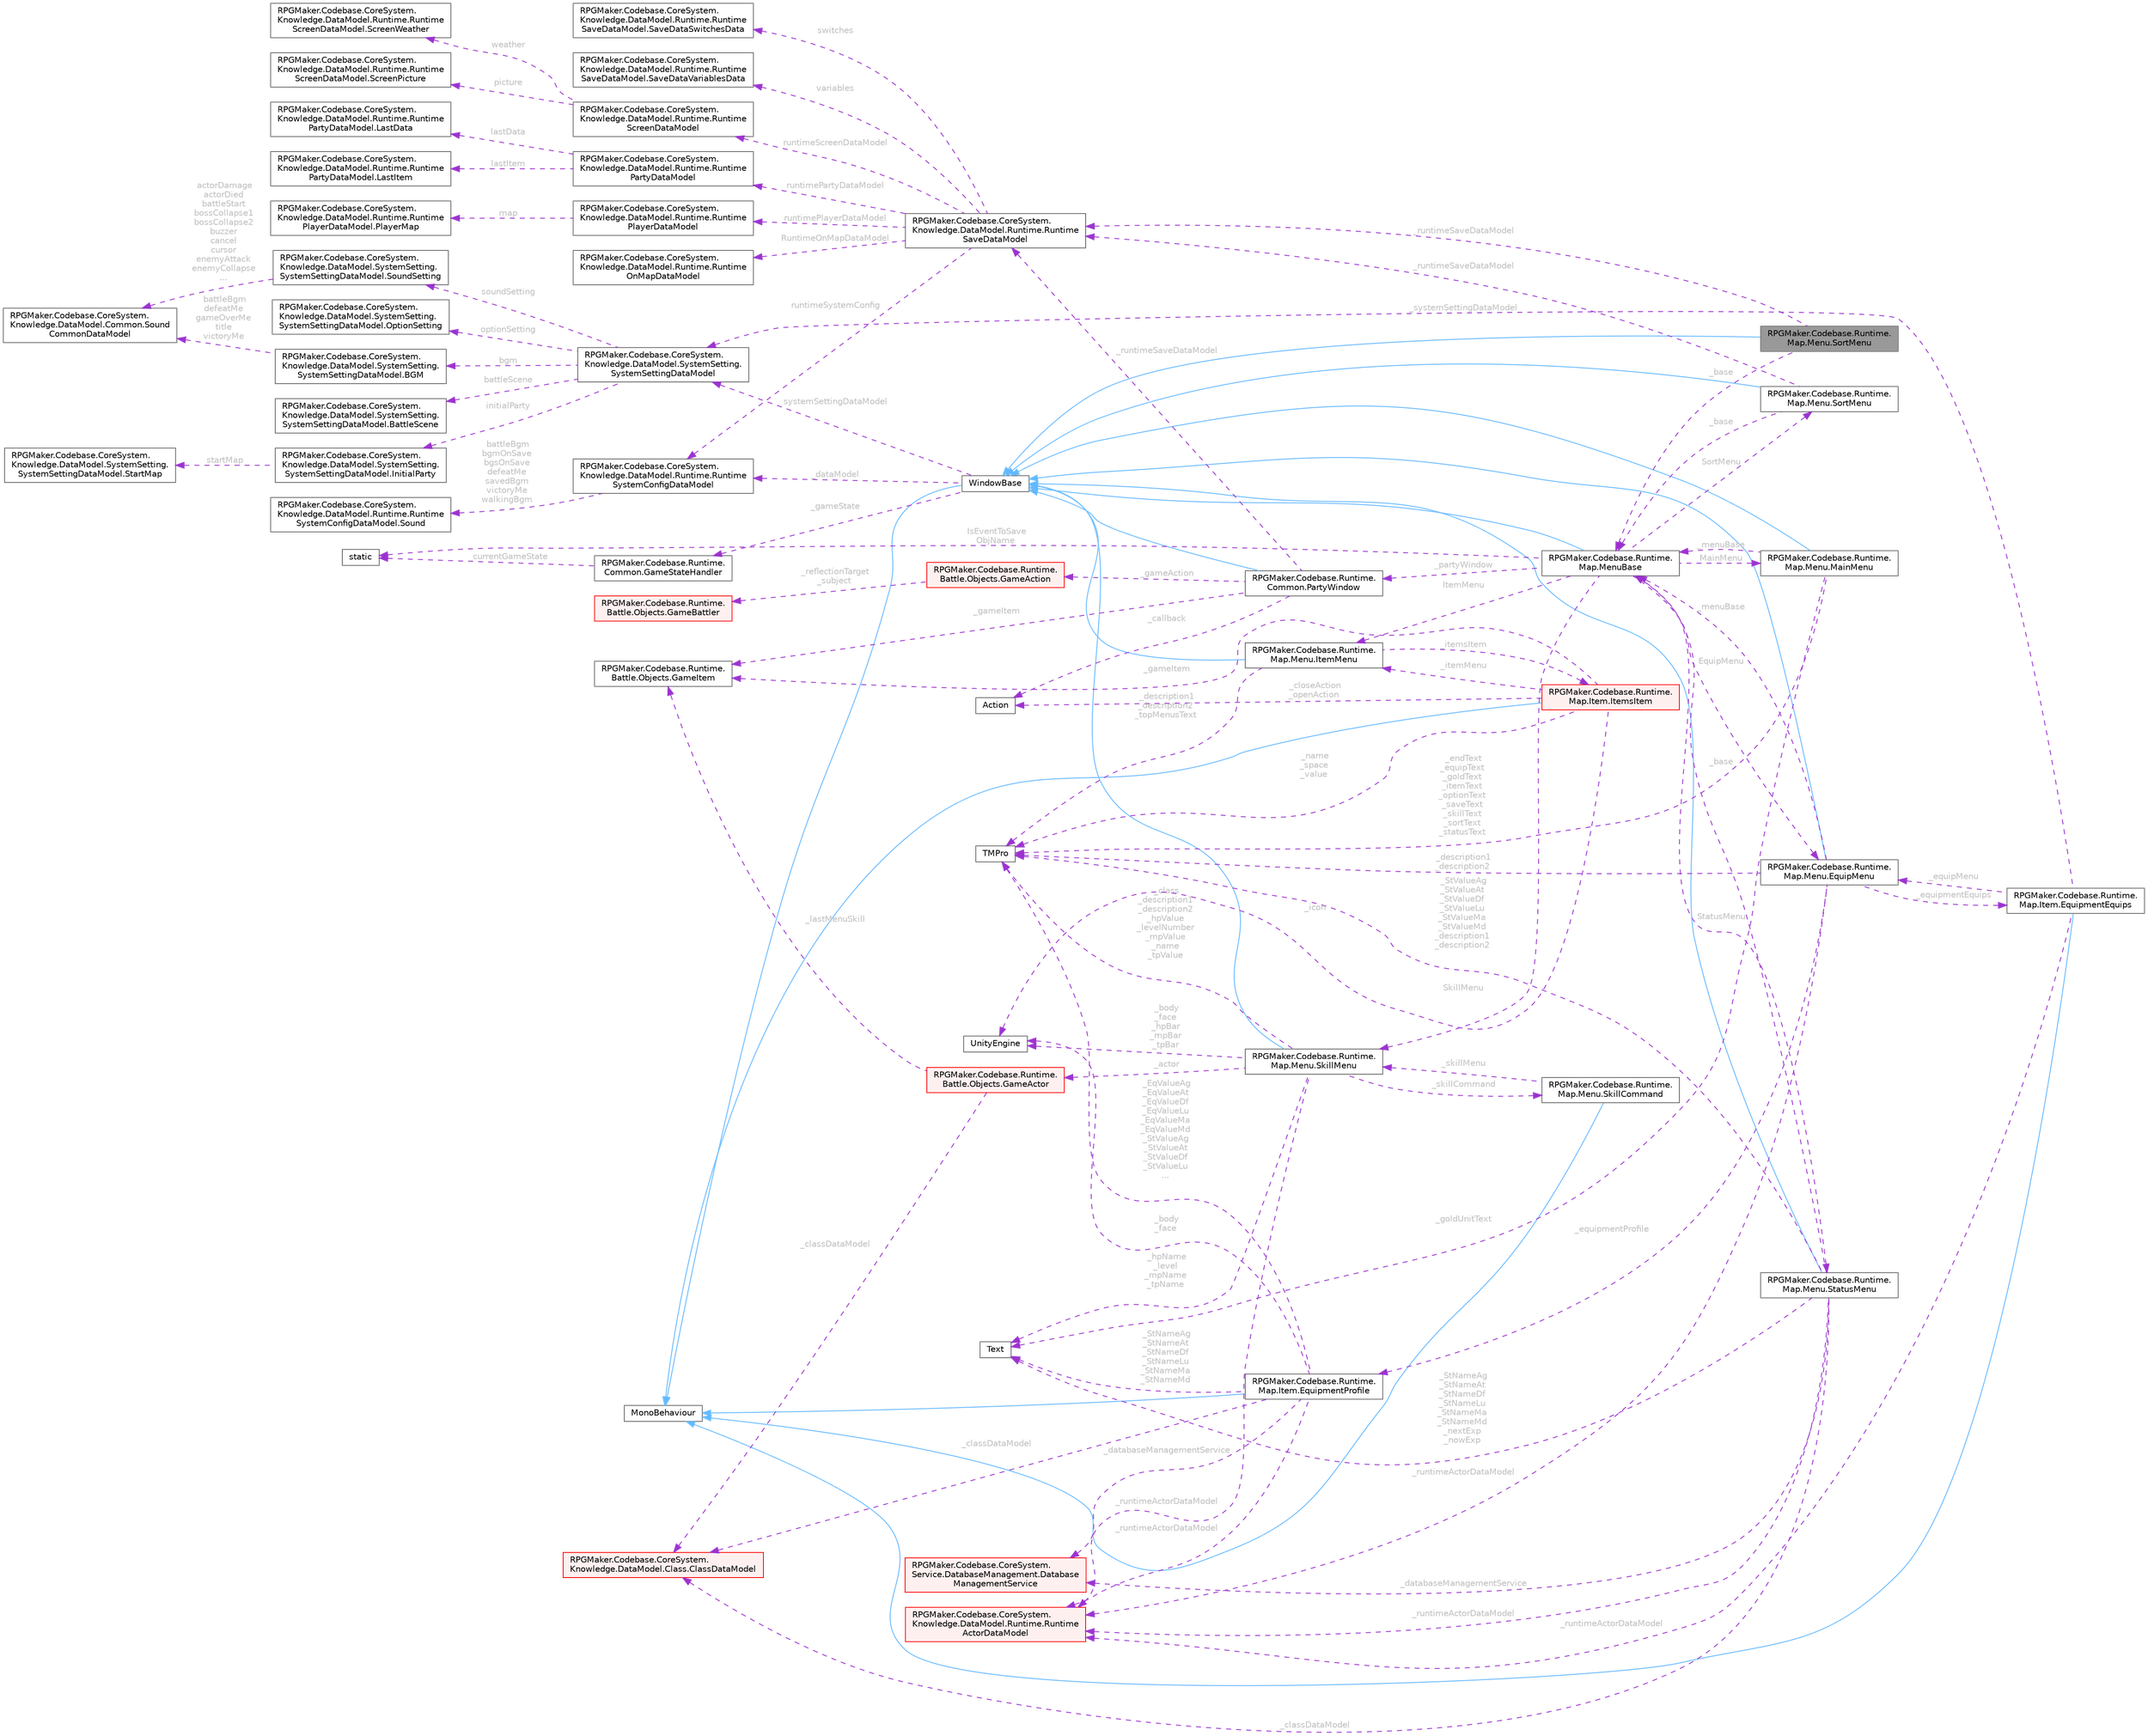 digraph "RPGMaker.Codebase.Runtime.Map.Menu.SortMenu"
{
 // LATEX_PDF_SIZE
  bgcolor="transparent";
  edge [fontname=Helvetica,fontsize=10,labelfontname=Helvetica,labelfontsize=10];
  node [fontname=Helvetica,fontsize=10,shape=box,height=0.2,width=0.4];
  rankdir="LR";
  Node1 [id="Node000001",label="RPGMaker.Codebase.Runtime.\lMap.Menu.SortMenu",height=0.2,width=0.4,color="gray40", fillcolor="grey60", style="filled", fontcolor="black",tooltip="😁 ソート・メニュー"];
  Node2 -> Node1 [id="edge1_Node000001_Node000002",dir="back",color="steelblue1",style="solid",tooltip=" "];
  Node2 [id="Node000002",label="WindowBase",height=0.2,width=0.4,color="gray40", fillcolor="white", style="filled",URL="$d4/d52/class_r_p_g_maker_1_1_codebase_1_1_runtime_1_1_common_1_1_window_base.html",tooltip="😁 ウィンドウ・ベース"];
  Node3 -> Node2 [id="edge2_Node000002_Node000003",dir="back",color="steelblue1",style="solid",tooltip=" "];
  Node3 [id="Node000003",label="MonoBehaviour",height=0.2,width=0.4,color="gray40", fillcolor="white", style="filled",tooltip=" "];
  Node4 -> Node2 [id="edge3_Node000002_Node000004",dir="back",color="darkorchid3",style="dashed",tooltip=" ",label=" _gameState",fontcolor="grey" ];
  Node4 [id="Node000004",label="RPGMaker.Codebase.Runtime.\lCommon.GameStateHandler",height=0.2,width=0.4,color="gray40", fillcolor="white", style="filled",URL="$de/d2c/class_r_p_g_maker_1_1_codebase_1_1_runtime_1_1_common_1_1_game_state_handler.html",tooltip="😁 ゲーム実行中の、ゲームの状態を保持するクラス"];
  Node5 -> Node4 [id="edge4_Node000004_Node000005",dir="back",color="darkorchid3",style="dashed",tooltip=" ",label=" _currentGameState",fontcolor="grey" ];
  Node5 [id="Node000005",label="static",height=0.2,width=0.4,color="gray40", fillcolor="white", style="filled",tooltip=" "];
  Node6 -> Node2 [id="edge5_Node000002_Node000006",dir="back",color="darkorchid3",style="dashed",tooltip=" ",label=" systemSettingDataModel",fontcolor="grey" ];
  Node6 [id="Node000006",label="RPGMaker.Codebase.CoreSystem.\lKnowledge.DataModel.SystemSetting.\lSystemSettingDataModel",height=0.2,width=0.4,color="gray40", fillcolor="white", style="filled",URL="$d0/dd2/class_r_p_g_maker_1_1_codebase_1_1_core_system_1_1_knowledge_1_1_data_model_1_1_system_setting_1_1_system_setting_data_model.html",tooltip="😁 システム設定データ・モデル"];
  Node7 -> Node6 [id="edge6_Node000006_Node000007",dir="back",color="darkorchid3",style="dashed",tooltip=" ",label=" battleScene",fontcolor="grey" ];
  Node7 [id="Node000007",label="RPGMaker.Codebase.CoreSystem.\lKnowledge.DataModel.SystemSetting.\lSystemSettingDataModel.BattleScene",height=0.2,width=0.4,color="gray40", fillcolor="white", style="filled",URL="$df/d0c/class_r_p_g_maker_1_1_codebase_1_1_core_system_1_1_knowledge_1_1_data_model_1_1_system_setting_17ce0ed53697912195b01e8a552e37932.html",tooltip="😁 戦闘シーン"];
  Node8 -> Node6 [id="edge7_Node000006_Node000008",dir="back",color="darkorchid3",style="dashed",tooltip=" ",label=" bgm",fontcolor="grey" ];
  Node8 [id="Node000008",label="RPGMaker.Codebase.CoreSystem.\lKnowledge.DataModel.SystemSetting.\lSystemSettingDataModel.BGM",height=0.2,width=0.4,color="gray40", fillcolor="white", style="filled",URL="$d8/d7d/class_r_p_g_maker_1_1_codebase_1_1_core_system_1_1_knowledge_1_1_data_model_1_1_system_setting_13c37c0ac7a3e126c1b06c1462a6db3a9.html",tooltip="😁 背景音楽"];
  Node9 -> Node8 [id="edge8_Node000008_Node000009",dir="back",color="darkorchid3",style="dashed",tooltip=" ",label=" battleBgm\ndefeatMe\ngameOverMe\ntitle\nvictoryMe",fontcolor="grey" ];
  Node9 [id="Node000009",label="RPGMaker.Codebase.CoreSystem.\lKnowledge.DataModel.Common.Sound\lCommonDataModel",height=0.2,width=0.4,color="gray40", fillcolor="white", style="filled",URL="$df/dcd/class_r_p_g_maker_1_1_codebase_1_1_core_system_1_1_knowledge_1_1_data_model_1_1_common_1_1_sound_common_data_model.html",tooltip="😁 音共通データ・モデル"];
  Node10 -> Node6 [id="edge9_Node000006_Node000010",dir="back",color="darkorchid3",style="dashed",tooltip=" ",label=" initialParty",fontcolor="grey" ];
  Node10 [id="Node000010",label="RPGMaker.Codebase.CoreSystem.\lKnowledge.DataModel.SystemSetting.\lSystemSettingDataModel.InitialParty",height=0.2,width=0.4,color="gray40", fillcolor="white", style="filled",URL="$dc/dfb/class_r_p_g_maker_1_1_codebase_1_1_core_system_1_1_knowledge_1_1_data_model_1_1_system_setting_1539107dbc80fc9072f4fd2f8782921fe.html",tooltip="😁 初期パーティー"];
  Node11 -> Node10 [id="edge10_Node000010_Node000011",dir="back",color="darkorchid3",style="dashed",tooltip=" ",label=" startMap",fontcolor="grey" ];
  Node11 [id="Node000011",label="RPGMaker.Codebase.CoreSystem.\lKnowledge.DataModel.SystemSetting.\lSystemSettingDataModel.StartMap",height=0.2,width=0.4,color="gray40", fillcolor="white", style="filled",URL="$dd/d74/class_r_p_g_maker_1_1_codebase_1_1_core_system_1_1_knowledge_1_1_data_model_1_1_system_setting_1783ee6b6efe4675c8c39db7c7a3a93f6.html",tooltip="😁 開始マップ"];
  Node12 -> Node6 [id="edge11_Node000006_Node000012",dir="back",color="darkorchid3",style="dashed",tooltip=" ",label=" optionSetting",fontcolor="grey" ];
  Node12 [id="Node000012",label="RPGMaker.Codebase.CoreSystem.\lKnowledge.DataModel.SystemSetting.\lSystemSettingDataModel.OptionSetting",height=0.2,width=0.4,color="gray40", fillcolor="white", style="filled",URL="$d8/d86/class_r_p_g_maker_1_1_codebase_1_1_core_system_1_1_knowledge_1_1_data_model_1_1_system_setting_10d0bcdd35160aa829ac5668189dd2dd2.html",tooltip="😁 オプション設定"];
  Node13 -> Node6 [id="edge12_Node000006_Node000013",dir="back",color="darkorchid3",style="dashed",tooltip=" ",label=" soundSetting",fontcolor="grey" ];
  Node13 [id="Node000013",label="RPGMaker.Codebase.CoreSystem.\lKnowledge.DataModel.SystemSetting.\lSystemSettingDataModel.SoundSetting",height=0.2,width=0.4,color="gray40", fillcolor="white", style="filled",URL="$d9/d59/class_r_p_g_maker_1_1_codebase_1_1_core_system_1_1_knowledge_1_1_data_model_1_1_system_setting_1fc90e68ad3a4642899cf508b2c75ae0f.html",tooltip="😁 音設定"];
  Node9 -> Node13 [id="edge13_Node000013_Node000009",dir="back",color="darkorchid3",style="dashed",tooltip=" ",label=" actorDamage\nactorDied\nbattleStart\nbossCollapse1\nbossCollapse2\nbuzzer\ncancel\ncursor\nenemyAttack\nenemyCollapse\n...",fontcolor="grey" ];
  Node14 -> Node2 [id="edge14_Node000002_Node000014",dir="back",color="darkorchid3",style="dashed",tooltip=" ",label=" _dataModel",fontcolor="grey" ];
  Node14 [id="Node000014",label="RPGMaker.Codebase.CoreSystem.\lKnowledge.DataModel.Runtime.Runtime\lSystemConfigDataModel",height=0.2,width=0.4,color="gray40", fillcolor="white", style="filled",URL="$dc/d28/class_r_p_g_maker_1_1_codebase_1_1_core_system_1_1_knowledge_1_1_data_model_1_1_runtime_1_1_runtime_system_config_data_model.html",tooltip="😁 実行時システム設定データ・モデル"];
  Node15 -> Node14 [id="edge15_Node000014_Node000015",dir="back",color="darkorchid3",style="dashed",tooltip=" ",label=" battleBgm\nbgmOnSave\nbgsOnSave\ndefeatMe\nsavedBgm\nvictoryMe\nwalkingBgm",fontcolor="grey" ];
  Node15 [id="Node000015",label="RPGMaker.Codebase.CoreSystem.\lKnowledge.DataModel.Runtime.Runtime\lSystemConfigDataModel.Sound",height=0.2,width=0.4,color="gray40", fillcolor="white", style="filled",URL="$de/d30/class_r_p_g_maker_1_1_codebase_1_1_core_system_1_1_knowledge_1_1_data_model_1_1_runtime_1_1_runtc183c944cc34eae5d27229c3eef23a60.html",tooltip="😁 音"];
  Node16 -> Node1 [id="edge16_Node000001_Node000016",dir="back",color="darkorchid3",style="dashed",tooltip=" ",label=" _base",fontcolor="grey" ];
  Node16 [id="Node000016",label="RPGMaker.Codebase.Runtime.\lMap.MenuBase",height=0.2,width=0.4,color="gray40", fillcolor="white", style="filled",URL="$d4/d87/class_r_p_g_maker_1_1_codebase_1_1_runtime_1_1_map_1_1_menu_base.html",tooltip="😁 メニュー・ベース"];
  Node2 -> Node16 [id="edge17_Node000016_Node000002",dir="back",color="steelblue1",style="solid",tooltip=" "];
  Node5 -> Node16 [id="edge18_Node000016_Node000005",dir="back",color="darkorchid3",style="dashed",tooltip=" ",label=" IsEventToSave\nObjName",fontcolor="grey" ];
  Node17 -> Node16 [id="edge19_Node000016_Node000017",dir="back",color="darkorchid3",style="dashed",tooltip=" ",label=" _partyWindow",fontcolor="grey" ];
  Node17 [id="Node000017",label="RPGMaker.Codebase.Runtime.\lCommon.PartyWindow",height=0.2,width=0.4,color="gray40", fillcolor="white", style="filled",URL="$d6/d78/class_r_p_g_maker_1_1_codebase_1_1_runtime_1_1_common_1_1_party_window.html",tooltip="😁 パーティー・ウィンドウ"];
  Node2 -> Node17 [id="edge20_Node000017_Node000002",dir="back",color="steelblue1",style="solid",tooltip=" "];
  Node18 -> Node17 [id="edge21_Node000017_Node000018",dir="back",color="darkorchid3",style="dashed",tooltip=" ",label=" _gameAction",fontcolor="grey" ];
  Node18 [id="Node000018",label="RPGMaker.Codebase.Runtime.\lBattle.Objects.GameAction",height=0.2,width=0.4,color="red", fillcolor="#FFF0F0", style="filled",URL="$db/d00/class_r_p_g_maker_1_1_codebase_1_1_runtime_1_1_battle_1_1_objects_1_1_game_action.html",tooltip="😁 攻撃や防御、スキル・アイテムの使用など、戦闘の行動を記述したクラス Game_Battler の _actions プロパティが持っていて、逆にこちらからは subject() メソッドで Game..."];
  Node19 -> Node18 [id="edge22_Node000018_Node000019",dir="back",color="darkorchid3",style="dashed",tooltip=" ",label=" _reflectionTarget\n_subject",fontcolor="grey" ];
  Node19 [id="Node000019",label="RPGMaker.Codebase.Runtime.\lBattle.Objects.GameBattler",height=0.2,width=0.4,color="red", fillcolor="#FFF0F0", style="filled",URL="$d6/de6/class_r_p_g_maker_1_1_codebase_1_1_runtime_1_1_battle_1_1_objects_1_1_game_battler.html",tooltip="😁 戦闘シーンでのアイコンやアニメーションを含む、バトラーの動作を制御する"];
  Node23 -> Node17 [id="edge23_Node000017_Node000023",dir="back",color="darkorchid3",style="dashed",tooltip=" ",label=" _gameItem",fontcolor="grey" ];
  Node23 [id="Node000023",label="RPGMaker.Codebase.Runtime.\lBattle.Objects.GameItem",height=0.2,width=0.4,color="gray40", fillcolor="white", style="filled",URL="$df/d31/class_r_p_g_maker_1_1_codebase_1_1_runtime_1_1_battle_1_1_objects_1_1_game_item.html",tooltip="😁 アイテム全般とスキルをまとめて扱うクラス"];
  Node24 -> Node17 [id="edge24_Node000017_Node000024",dir="back",color="darkorchid3",style="dashed",tooltip=" ",label=" _runtimeSaveDataModel",fontcolor="grey" ];
  Node24 [id="Node000024",label="RPGMaker.Codebase.CoreSystem.\lKnowledge.DataModel.Runtime.Runtime\lSaveDataModel",height=0.2,width=0.4,color="gray40", fillcolor="white", style="filled",URL="$d9/d20/class_r_p_g_maker_1_1_codebase_1_1_core_system_1_1_knowledge_1_1_data_model_1_1_runtime_1_1_runtime_save_data_model.html",tooltip="😁 実行時セーブ・データ・モデル"];
  Node25 -> Node24 [id="edge25_Node000024_Node000025",dir="back",color="darkorchid3",style="dashed",tooltip=" ",label=" runtimePartyDataModel",fontcolor="grey" ];
  Node25 [id="Node000025",label="RPGMaker.Codebase.CoreSystem.\lKnowledge.DataModel.Runtime.Runtime\lPartyDataModel",height=0.2,width=0.4,color="gray40", fillcolor="white", style="filled",URL="$db/d70/class_r_p_g_maker_1_1_codebase_1_1_core_system_1_1_knowledge_1_1_data_model_1_1_runtime_1_1_runtime_party_data_model.html",tooltip="😁 実行時パーティー・データ・モデル"];
  Node26 -> Node25 [id="edge26_Node000025_Node000026",dir="back",color="darkorchid3",style="dashed",tooltip=" ",label=" lastItem",fontcolor="grey" ];
  Node26 [id="Node000026",label="RPGMaker.Codebase.CoreSystem.\lKnowledge.DataModel.Runtime.Runtime\lPartyDataModel.LastItem",height=0.2,width=0.4,color="gray40", fillcolor="white", style="filled",URL="$d5/d08/class_r_p_g_maker_1_1_codebase_1_1_core_system_1_1_knowledge_1_1_data_model_1_1_runtime_1_1_runtd261ed8b542774ed3481c8aaa3db5d11.html",tooltip="😁 最終アイテム"];
  Node27 -> Node25 [id="edge27_Node000025_Node000027",dir="back",color="darkorchid3",style="dashed",tooltip=" ",label=" lastData",fontcolor="grey" ];
  Node27 [id="Node000027",label="RPGMaker.Codebase.CoreSystem.\lKnowledge.DataModel.Runtime.Runtime\lPartyDataModel.LastData",height=0.2,width=0.4,color="gray40", fillcolor="white", style="filled",URL="$d5/daf/class_r_p_g_maker_1_1_codebase_1_1_core_system_1_1_knowledge_1_1_data_model_1_1_runtime_1_1_runte61fe13a11039c7534d56f759906a82f.html",tooltip="😁 最終データ"];
  Node28 -> Node24 [id="edge28_Node000024_Node000028",dir="back",color="darkorchid3",style="dashed",tooltip=" ",label=" runtimePlayerDataModel",fontcolor="grey" ];
  Node28 [id="Node000028",label="RPGMaker.Codebase.CoreSystem.\lKnowledge.DataModel.Runtime.Runtime\lPlayerDataModel",height=0.2,width=0.4,color="gray40", fillcolor="white", style="filled",URL="$d9/d32/class_r_p_g_maker_1_1_codebase_1_1_core_system_1_1_knowledge_1_1_data_model_1_1_runtime_1_1_runtime_player_data_model.html",tooltip="😁 実行時プレイヤー・データ・モデル"];
  Node29 -> Node28 [id="edge29_Node000028_Node000029",dir="back",color="darkorchid3",style="dashed",tooltip=" ",label=" map",fontcolor="grey" ];
  Node29 [id="Node000029",label="RPGMaker.Codebase.CoreSystem.\lKnowledge.DataModel.Runtime.Runtime\lPlayerDataModel.PlayerMap",height=0.2,width=0.4,color="gray40", fillcolor="white", style="filled",URL="$d7/dff/class_r_p_g_maker_1_1_codebase_1_1_core_system_1_1_knowledge_1_1_data_model_1_1_runtime_1_1_runtba723ec5e2eb50770b1ec1e1ba07bcf4.html",tooltip="😁 プレイヤー・マップ"];
  Node30 -> Node24 [id="edge30_Node000024_Node000030",dir="back",color="darkorchid3",style="dashed",tooltip=" ",label=" RuntimeOnMapDataModel",fontcolor="grey" ];
  Node30 [id="Node000030",label="RPGMaker.Codebase.CoreSystem.\lKnowledge.DataModel.Runtime.Runtime\lOnMapDataModel",height=0.2,width=0.4,color="gray40", fillcolor="white", style="filled",URL="$d2/d91/class_r_p_g_maker_1_1_codebase_1_1_core_system_1_1_knowledge_1_1_data_model_1_1_runtime_1_1_runtime_on_map_data_model.html",tooltip="😁 マップ・データ・モデル上の実行時"];
  Node14 -> Node24 [id="edge31_Node000024_Node000014",dir="back",color="darkorchid3",style="dashed",tooltip=" ",label=" runtimeSystemConfig",fontcolor="grey" ];
  Node31 -> Node24 [id="edge32_Node000024_Node000031",dir="back",color="darkorchid3",style="dashed",tooltip=" ",label=" switches",fontcolor="grey" ];
  Node31 [id="Node000031",label="RPGMaker.Codebase.CoreSystem.\lKnowledge.DataModel.Runtime.Runtime\lSaveDataModel.SaveDataSwitchesData",height=0.2,width=0.4,color="gray40", fillcolor="white", style="filled",URL="$df/dd5/class_r_p_g_maker_1_1_codebase_1_1_core_system_1_1_knowledge_1_1_data_model_1_1_runtime_1_1_runtf47cec548e01226c38a47f8bf2883142.html",tooltip="😁 保存データ切替データ"];
  Node32 -> Node24 [id="edge33_Node000024_Node000032",dir="back",color="darkorchid3",style="dashed",tooltip=" ",label=" variables",fontcolor="grey" ];
  Node32 [id="Node000032",label="RPGMaker.Codebase.CoreSystem.\lKnowledge.DataModel.Runtime.Runtime\lSaveDataModel.SaveDataVariablesData",height=0.2,width=0.4,color="gray40", fillcolor="white", style="filled",URL="$df/de0/class_r_p_g_maker_1_1_codebase_1_1_core_system_1_1_knowledge_1_1_data_model_1_1_runtime_1_1_runt7e1e0208f1ee778be9d571c49b958075.html",tooltip="😁 保存データ変数データ"];
  Node33 -> Node24 [id="edge34_Node000024_Node000033",dir="back",color="darkorchid3",style="dashed",tooltip=" ",label=" runtimeScreenDataModel",fontcolor="grey" ];
  Node33 [id="Node000033",label="RPGMaker.Codebase.CoreSystem.\lKnowledge.DataModel.Runtime.Runtime\lScreenDataModel",height=0.2,width=0.4,color="gray40", fillcolor="white", style="filled",URL="$d7/d99/class_r_p_g_maker_1_1_codebase_1_1_core_system_1_1_knowledge_1_1_data_model_1_1_runtime_1_1_runtime_screen_data_model.html",tooltip="😁 実行時スクリーン・データ・モデル"];
  Node34 -> Node33 [id="edge35_Node000033_Node000034",dir="back",color="darkorchid3",style="dashed",tooltip=" ",label=" picture",fontcolor="grey" ];
  Node34 [id="Node000034",label="RPGMaker.Codebase.CoreSystem.\lKnowledge.DataModel.Runtime.Runtime\lScreenDataModel.ScreenPicture",height=0.2,width=0.4,color="gray40", fillcolor="white", style="filled",URL="$d8/d77/class_r_p_g_maker_1_1_codebase_1_1_core_system_1_1_knowledge_1_1_data_model_1_1_runtime_1_1_runt6f9a440ad52fe0f5d926e5b95a905413.html",tooltip="😁 スクリーン画像"];
  Node35 -> Node33 [id="edge36_Node000033_Node000035",dir="back",color="darkorchid3",style="dashed",tooltip=" ",label=" weather",fontcolor="grey" ];
  Node35 [id="Node000035",label="RPGMaker.Codebase.CoreSystem.\lKnowledge.DataModel.Runtime.Runtime\lScreenDataModel.ScreenWeather",height=0.2,width=0.4,color="gray40", fillcolor="white", style="filled",URL="$d6/dfa/class_r_p_g_maker_1_1_codebase_1_1_core_system_1_1_knowledge_1_1_data_model_1_1_runtime_1_1_runt4a5de4743ea4c8c8fb48fc72c5db3d98.html",tooltip="😁 スクリーン天気"];
  Node36 -> Node17 [id="edge37_Node000017_Node000036",dir="back",color="darkorchid3",style="dashed",tooltip=" ",label=" _callback",fontcolor="grey" ];
  Node36 [id="Node000036",label="Action",height=0.2,width=0.4,color="gray40", fillcolor="white", style="filled",tooltip=" "];
  Node37 -> Node16 [id="edge38_Node000016_Node000037",dir="back",color="darkorchid3",style="dashed",tooltip=" ",label=" EquipMenu",fontcolor="grey" ];
  Node37 [id="Node000037",label="RPGMaker.Codebase.Runtime.\lMap.Menu.EquipMenu",height=0.2,width=0.4,color="gray40", fillcolor="white", style="filled",URL="$db/d72/class_r_p_g_maker_1_1_codebase_1_1_runtime_1_1_map_1_1_menu_1_1_equip_menu.html",tooltip="😁 装備メニュー"];
  Node2 -> Node37 [id="edge39_Node000037_Node000002",dir="back",color="steelblue1",style="solid",tooltip=" "];
  Node38 -> Node37 [id="edge40_Node000037_Node000038",dir="back",color="darkorchid3",style="dashed",tooltip=" ",label=" _description1\n_description2",fontcolor="grey" ];
  Node38 [id="Node000038",label="TMPro",height=0.2,width=0.4,color="gray40", fillcolor="white", style="filled",tooltip=" "];
  Node39 -> Node37 [id="edge41_Node000037_Node000039",dir="back",color="darkorchid3",style="dashed",tooltip=" ",label=" _equipmentEquips",fontcolor="grey" ];
  Node39 [id="Node000039",label="RPGMaker.Codebase.Runtime.\lMap.Item.EquipmentEquips",height=0.2,width=0.4,color="gray40", fillcolor="white", style="filled",URL="$d3/ddf/class_r_p_g_maker_1_1_codebase_1_1_runtime_1_1_map_1_1_item_1_1_equipment_equips.html",tooltip="装備品装備"];
  Node3 -> Node39 [id="edge42_Node000039_Node000003",dir="back",color="steelblue1",style="solid",tooltip=" "];
  Node37 -> Node39 [id="edge43_Node000039_Node000037",dir="back",color="darkorchid3",style="dashed",tooltip=" ",label=" _equipMenu",fontcolor="grey" ];
  Node40 -> Node39 [id="edge44_Node000039_Node000040",dir="back",color="darkorchid3",style="dashed",tooltip=" ",label=" _runtimeActorDataModel",fontcolor="grey" ];
  Node40 [id="Node000040",label="RPGMaker.Codebase.CoreSystem.\lKnowledge.DataModel.Runtime.Runtime\lActorDataModel",height=0.2,width=0.4,color="red", fillcolor="#FFF0F0", style="filled",URL="$de/d8f/class_r_p_g_maker_1_1_codebase_1_1_core_system_1_1_knowledge_1_1_data_model_1_1_runtime_1_1_runtime_actor_data_model.html",tooltip="😁 実行時アクター・データ・モデル"];
  Node6 -> Node39 [id="edge45_Node000039_Node000006",dir="back",color="darkorchid3",style="dashed",tooltip=" ",label=" _systemSettingDataModel",fontcolor="grey" ];
  Node44 -> Node37 [id="edge46_Node000037_Node000044",dir="back",color="darkorchid3",style="dashed",tooltip=" ",label=" _equipmentProfile",fontcolor="grey" ];
  Node44 [id="Node000044",label="RPGMaker.Codebase.Runtime.\lMap.Item.EquipmentProfile",height=0.2,width=0.4,color="gray40", fillcolor="white", style="filled",URL="$db/d19/class_r_p_g_maker_1_1_codebase_1_1_runtime_1_1_map_1_1_item_1_1_equipment_profile.html",tooltip="装備品プロフィール"];
  Node3 -> Node44 [id="edge47_Node000044_Node000003",dir="back",color="steelblue1",style="solid",tooltip=" "];
  Node45 -> Node44 [id="edge48_Node000044_Node000045",dir="back",color="darkorchid3",style="dashed",tooltip=" ",label=" _body\n_face",fontcolor="grey" ];
  Node45 [id="Node000045",label="UnityEngine",height=0.2,width=0.4,color="gray40", fillcolor="white", style="filled",tooltip=" "];
  Node46 -> Node44 [id="edge49_Node000044_Node000046",dir="back",color="darkorchid3",style="dashed",tooltip=" ",label=" _classDataModel",fontcolor="grey" ];
  Node46 [id="Node000046",label="RPGMaker.Codebase.CoreSystem.\lKnowledge.DataModel.Class.ClassDataModel",height=0.2,width=0.4,color="red", fillcolor="#FFF0F0", style="filled",URL="$df/d3c/class_r_p_g_maker_1_1_codebase_1_1_core_system_1_1_knowledge_1_1_data_model_1_1_class_1_1_class_data_model.html",tooltip="😁 クラス・データ・モデル"];
  Node58 -> Node44 [id="edge50_Node000044_Node000058",dir="back",color="darkorchid3",style="dashed",tooltip=" ",label=" _databaseManagementService",fontcolor="grey" ];
  Node58 [id="Node000058",label="RPGMaker.Codebase.CoreSystem.\lService.DatabaseManagement.Database\lManagementService",height=0.2,width=0.4,color="red", fillcolor="#FFF0F0", style="filled",URL="$db/db0/class_r_p_g_maker_1_1_codebase_1_1_core_system_1_1_service_1_1_database_management_1_1_database_management_service.html",tooltip="😁 データベース管理サービス"];
  Node38 -> Node44 [id="edge51_Node000044_Node000038",dir="back",color="darkorchid3",style="dashed",tooltip=" ",label=" _EqValueAg\n_EqValueAt\n_EqValueDf\n_EqValueLu\n_EqValueMa\n_EqValueMd\n_StValueAg\n_StValueAt\n_StValueDf\n_StValueLu\n...",fontcolor="grey" ];
  Node40 -> Node44 [id="edge52_Node000044_Node000040",dir="back",color="darkorchid3",style="dashed",tooltip=" ",label=" _runtimeActorDataModel",fontcolor="grey" ];
  Node93 -> Node44 [id="edge53_Node000044_Node000093",dir="back",color="darkorchid3",style="dashed",tooltip=" ",label=" _StNameAg\n_StNameAt\n_StNameDf\n_StNameLu\n_StNameMa\n_StNameMd",fontcolor="grey" ];
  Node93 [id="Node000093",label="Text",height=0.2,width=0.4,color="gray40", fillcolor="white", style="filled",tooltip=" "];
  Node16 -> Node37 [id="edge54_Node000037_Node000016",dir="back",color="darkorchid3",style="dashed",tooltip=" ",label=" _menuBase",fontcolor="grey" ];
  Node40 -> Node37 [id="edge55_Node000037_Node000040",dir="back",color="darkorchid3",style="dashed",tooltip=" ",label=" _runtimeActorDataModel",fontcolor="grey" ];
  Node94 -> Node16 [id="edge56_Node000016_Node000094",dir="back",color="darkorchid3",style="dashed",tooltip=" ",label=" ItemMenu",fontcolor="grey" ];
  Node94 [id="Node000094",label="RPGMaker.Codebase.Runtime.\lMap.Menu.ItemMenu",height=0.2,width=0.4,color="gray40", fillcolor="white", style="filled",URL="$d3/d77/class_r_p_g_maker_1_1_codebase_1_1_runtime_1_1_map_1_1_menu_1_1_item_menu.html",tooltip="😁 アイテム・メニュー"];
  Node2 -> Node94 [id="edge57_Node000094_Node000002",dir="back",color="steelblue1",style="solid",tooltip=" "];
  Node38 -> Node94 [id="edge58_Node000094_Node000038",dir="back",color="darkorchid3",style="dashed",tooltip=" ",label=" _description1\n_description2\n_topMenusText",fontcolor="grey" ];
  Node95 -> Node94 [id="edge59_Node000094_Node000095",dir="back",color="darkorchid3",style="dashed",tooltip=" ",label=" _itemsItem",fontcolor="grey" ];
  Node95 [id="Node000095",label="RPGMaker.Codebase.Runtime.\lMap.Item.ItemsItem",height=0.2,width=0.4,color="red", fillcolor="#FFF0F0", style="filled",URL="$d5/d49/class_r_p_g_maker_1_1_codebase_1_1_runtime_1_1_map_1_1_item_1_1_items_item.html",tooltip="アイテムのアイテム"];
  Node3 -> Node95 [id="edge60_Node000095_Node000003",dir="back",color="steelblue1",style="solid",tooltip=" "];
  Node23 -> Node95 [id="edge61_Node000095_Node000023",dir="back",color="darkorchid3",style="dashed",tooltip=" ",label=" _gameItem",fontcolor="grey" ];
  Node45 -> Node95 [id="edge62_Node000095_Node000045",dir="back",color="darkorchid3",style="dashed",tooltip=" ",label=" _icon",fontcolor="grey" ];
  Node94 -> Node95 [id="edge63_Node000095_Node000094",dir="back",color="darkorchid3",style="dashed",tooltip=" ",label=" _itemMenu",fontcolor="grey" ];
  Node38 -> Node95 [id="edge64_Node000095_Node000038",dir="back",color="darkorchid3",style="dashed",tooltip=" ",label=" _name\n_space\n_value",fontcolor="grey" ];
  Node36 -> Node95 [id="edge65_Node000095_Node000036",dir="back",color="darkorchid3",style="dashed",tooltip=" ",label=" _closeAction\n_openAction",fontcolor="grey" ];
  Node110 -> Node16 [id="edge66_Node000016_Node000110",dir="back",color="darkorchid3",style="dashed",tooltip=" ",label=" MainMenu",fontcolor="grey" ];
  Node110 [id="Node000110",label="RPGMaker.Codebase.Runtime.\lMap.Menu.MainMenu",height=0.2,width=0.4,color="gray40", fillcolor="white", style="filled",URL="$d7/d96/class_r_p_g_maker_1_1_codebase_1_1_runtime_1_1_map_1_1_menu_1_1_main_menu.html",tooltip="😁 メイン・メニュー"];
  Node2 -> Node110 [id="edge67_Node000110_Node000002",dir="back",color="steelblue1",style="solid",tooltip=" "];
  Node38 -> Node110 [id="edge68_Node000110_Node000038",dir="back",color="darkorchid3",style="dashed",tooltip=" ",label=" _endText\n_equipText\n_goldText\n_itemText\n_optionText\n_saveText\n_skillText\n_sortText\n_statusText",fontcolor="grey" ];
  Node93 -> Node110 [id="edge69_Node000110_Node000093",dir="back",color="darkorchid3",style="dashed",tooltip=" ",label=" _goldUnitText",fontcolor="grey" ];
  Node16 -> Node110 [id="edge70_Node000110_Node000016",dir="back",color="darkorchid3",style="dashed",tooltip=" ",label=" _menuBase",fontcolor="grey" ];
  Node111 -> Node16 [id="edge71_Node000016_Node000111",dir="back",color="darkorchid3",style="dashed",tooltip=" ",label=" SkillMenu",fontcolor="grey" ];
  Node111 [id="Node000111",label="RPGMaker.Codebase.Runtime.\lMap.Menu.SkillMenu",height=0.2,width=0.4,color="gray40", fillcolor="white", style="filled",URL="$db/d40/class_r_p_g_maker_1_1_codebase_1_1_runtime_1_1_map_1_1_menu_1_1_skill_menu.html",tooltip="😁 スキル・メニュー"];
  Node2 -> Node111 [id="edge72_Node000111_Node000002",dir="back",color="steelblue1",style="solid",tooltip=" "];
  Node38 -> Node111 [id="edge73_Node000111_Node000038",dir="back",color="darkorchid3",style="dashed",tooltip=" ",label=" _class\n_description1\n_description2\n_hpValue\n_levelNumber\n_mpValue\n_name\n_tpValue",fontcolor="grey" ];
  Node45 -> Node111 [id="edge74_Node000111_Node000045",dir="back",color="darkorchid3",style="dashed",tooltip=" ",label=" _body\n_face\n_hpBar\n_mpBar\n_tpBar",fontcolor="grey" ];
  Node93 -> Node111 [id="edge75_Node000111_Node000093",dir="back",color="darkorchid3",style="dashed",tooltip=" ",label=" _hpName\n_level\n_mpName\n_tpName",fontcolor="grey" ];
  Node40 -> Node111 [id="edge76_Node000111_Node000040",dir="back",color="darkorchid3",style="dashed",tooltip=" ",label=" _runtimeActorDataModel",fontcolor="grey" ];
  Node112 -> Node111 [id="edge77_Node000111_Node000112",dir="back",color="darkorchid3",style="dashed",tooltip=" ",label=" _skillCommand",fontcolor="grey" ];
  Node112 [id="Node000112",label="RPGMaker.Codebase.Runtime.\lMap.Menu.SkillCommand",height=0.2,width=0.4,color="gray40", fillcolor="white", style="filled",URL="$dd/d31/class_r_p_g_maker_1_1_codebase_1_1_runtime_1_1_map_1_1_menu_1_1_skill_command.html",tooltip="😁 スキル・コマンド"];
  Node3 -> Node112 [id="edge78_Node000112_Node000003",dir="back",color="steelblue1",style="solid",tooltip=" "];
  Node111 -> Node112 [id="edge79_Node000112_Node000111",dir="back",color="darkorchid3",style="dashed",tooltip=" ",label=" _skillMenu",fontcolor="grey" ];
  Node113 -> Node111 [id="edge80_Node000111_Node000113",dir="back",color="darkorchid3",style="dashed",tooltip=" ",label=" _actor",fontcolor="grey" ];
  Node113 [id="Node000113",label="RPGMaker.Codebase.Runtime.\lBattle.Objects.GameActor",height=0.2,width=0.4,color="red", fillcolor="#FFF0F0", style="filled",URL="$db/dfc/class_r_p_g_maker_1_1_codebase_1_1_runtime_1_1_battle_1_1_objects_1_1_game_actor.html",tooltip="😁 アクターのパラメータの取得、画像の設定、戦闘の処理とサイドビュー時の画像処理を行うクラス"];
  Node46 -> Node113 [id="edge81_Node000113_Node000046",dir="back",color="darkorchid3",style="dashed",tooltip=" ",label=" _classDataModel",fontcolor="grey" ];
  Node23 -> Node113 [id="edge82_Node000113_Node000023",dir="back",color="darkorchid3",style="dashed",tooltip=" ",label=" _lastMenuSkill",fontcolor="grey" ];
  Node115 -> Node16 [id="edge83_Node000016_Node000115",dir="back",color="darkorchid3",style="dashed",tooltip=" ",label=" SortMenu",fontcolor="grey" ];
  Node115 [id="Node000115",label="RPGMaker.Codebase.Runtime.\lMap.Menu.SortMenu",height=0.2,width=0.4,color="gray40", fillcolor="white", style="filled",URL="$d0/d73/class_r_p_g_maker_1_1_codebase_1_1_runtime_1_1_map_1_1_menu_1_1_sort_menu.html",tooltip="😁 ソート・メニュー"];
  Node2 -> Node115 [id="edge84_Node000115_Node000002",dir="back",color="steelblue1",style="solid",tooltip=" "];
  Node16 -> Node115 [id="edge85_Node000115_Node000016",dir="back",color="darkorchid3",style="dashed",tooltip=" ",label=" _base",fontcolor="grey" ];
  Node24 -> Node115 [id="edge86_Node000115_Node000024",dir="back",color="darkorchid3",style="dashed",tooltip=" ",label=" _runtimeSaveDataModel",fontcolor="grey" ];
  Node116 -> Node16 [id="edge87_Node000016_Node000116",dir="back",color="darkorchid3",style="dashed",tooltip=" ",label=" StatusMenu",fontcolor="grey" ];
  Node116 [id="Node000116",label="RPGMaker.Codebase.Runtime.\lMap.Menu.StatusMenu",height=0.2,width=0.4,color="gray40", fillcolor="white", style="filled",URL="$d9/d44/class_r_p_g_maker_1_1_codebase_1_1_runtime_1_1_map_1_1_menu_1_1_status_menu.html",tooltip="😁 ステータス・メニュー"];
  Node2 -> Node116 [id="edge88_Node000116_Node000002",dir="back",color="steelblue1",style="solid",tooltip=" "];
  Node93 -> Node116 [id="edge89_Node000116_Node000093",dir="back",color="darkorchid3",style="dashed",tooltip=" ",label=" _StNameAg\n_StNameAt\n_StNameDf\n_StNameLu\n_StNameMa\n_StNameMd\n_nextExp\n_nowExp",fontcolor="grey" ];
  Node38 -> Node116 [id="edge90_Node000116_Node000038",dir="back",color="darkorchid3",style="dashed",tooltip=" ",label=" _StValueAg\n_StValueAt\n_StValueDf\n_StValueLu\n_StValueMa\n_StValueMd\n_description1\n_description2",fontcolor="grey" ];
  Node16 -> Node116 [id="edge91_Node000116_Node000016",dir="back",color="darkorchid3",style="dashed",tooltip=" ",label=" _base",fontcolor="grey" ];
  Node46 -> Node116 [id="edge92_Node000116_Node000046",dir="back",color="darkorchid3",style="dashed",tooltip=" ",label=" _classDataModel",fontcolor="grey" ];
  Node58 -> Node116 [id="edge93_Node000116_Node000058",dir="back",color="darkorchid3",style="dashed",tooltip=" ",label=" _databaseManagementService",fontcolor="grey" ];
  Node40 -> Node116 [id="edge94_Node000116_Node000040",dir="back",color="darkorchid3",style="dashed",tooltip=" ",label=" _runtimeActorDataModel",fontcolor="grey" ];
  Node24 -> Node1 [id="edge95_Node000001_Node000024",dir="back",color="darkorchid3",style="dashed",tooltip=" ",label=" _runtimeSaveDataModel",fontcolor="grey" ];
}

